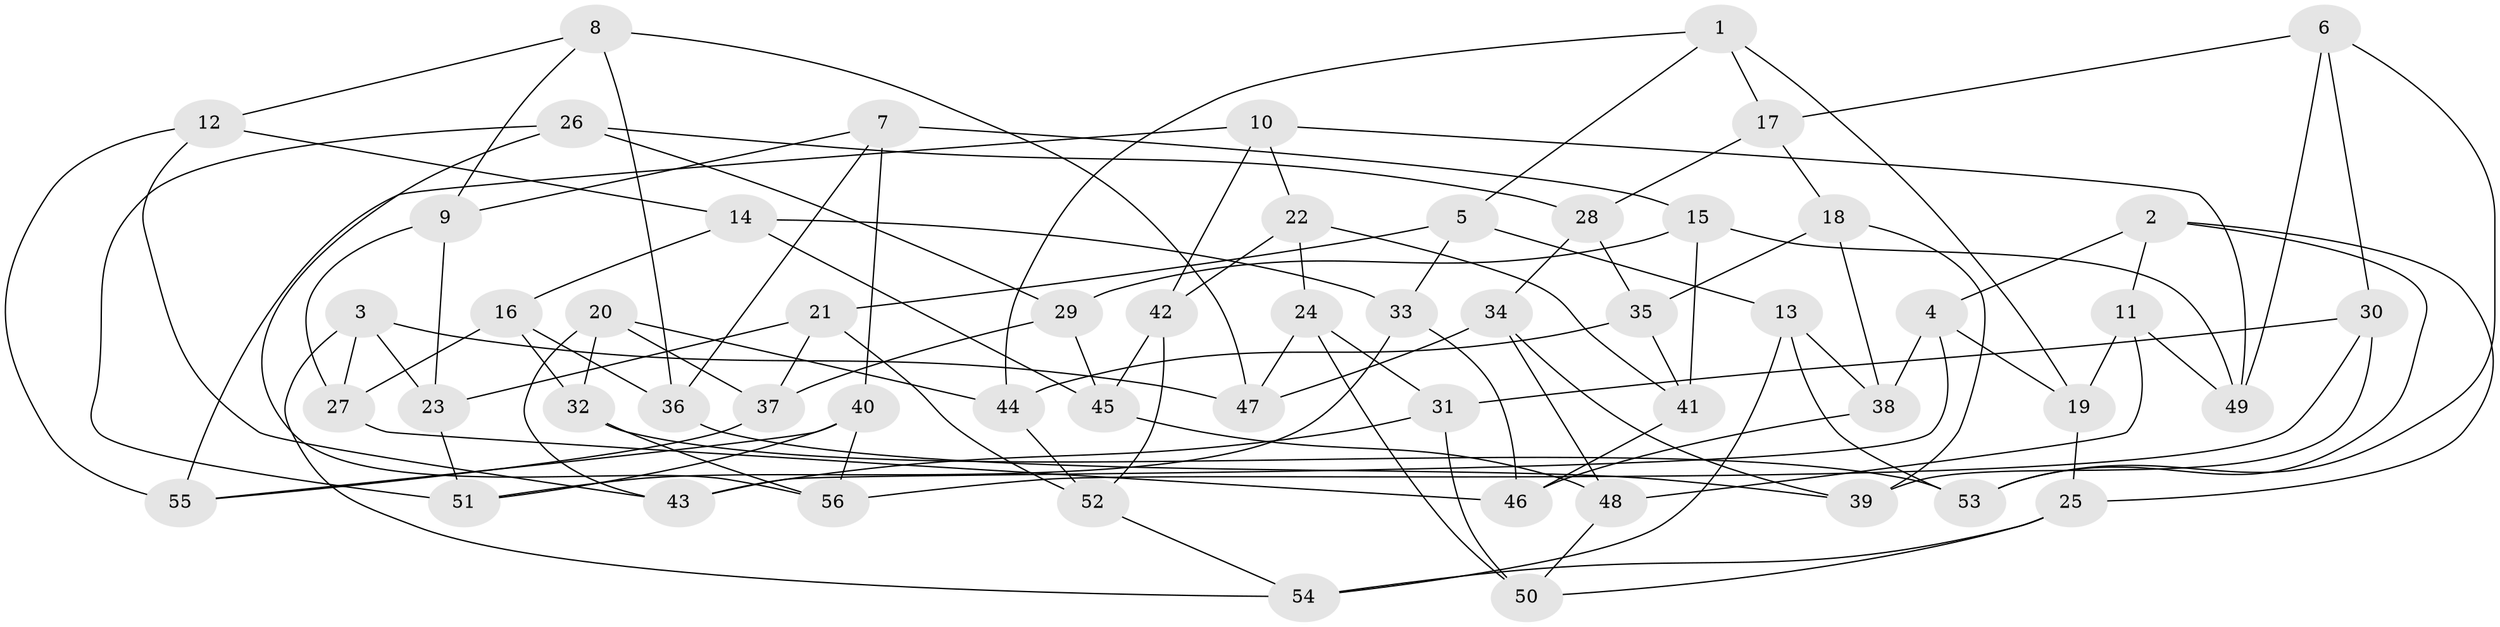 // coarse degree distribution, {10: 0.11764705882352941, 9: 0.058823529411764705, 5: 0.23529411764705882, 7: 0.17647058823529413, 6: 0.11764705882352941, 8: 0.11764705882352941, 2: 0.058823529411764705, 3: 0.11764705882352941}
// Generated by graph-tools (version 1.1) at 2025/53/03/04/25 22:53:52]
// undirected, 56 vertices, 112 edges
graph export_dot {
  node [color=gray90,style=filled];
  1;
  2;
  3;
  4;
  5;
  6;
  7;
  8;
  9;
  10;
  11;
  12;
  13;
  14;
  15;
  16;
  17;
  18;
  19;
  20;
  21;
  22;
  23;
  24;
  25;
  26;
  27;
  28;
  29;
  30;
  31;
  32;
  33;
  34;
  35;
  36;
  37;
  38;
  39;
  40;
  41;
  42;
  43;
  44;
  45;
  46;
  47;
  48;
  49;
  50;
  51;
  52;
  53;
  54;
  55;
  56;
  1 -- 5;
  1 -- 19;
  1 -- 17;
  1 -- 44;
  2 -- 4;
  2 -- 53;
  2 -- 25;
  2 -- 11;
  3 -- 54;
  3 -- 27;
  3 -- 47;
  3 -- 23;
  4 -- 38;
  4 -- 19;
  4 -- 43;
  5 -- 13;
  5 -- 21;
  5 -- 33;
  6 -- 49;
  6 -- 30;
  6 -- 53;
  6 -- 17;
  7 -- 9;
  7 -- 36;
  7 -- 40;
  7 -- 15;
  8 -- 47;
  8 -- 12;
  8 -- 9;
  8 -- 36;
  9 -- 27;
  9 -- 23;
  10 -- 42;
  10 -- 22;
  10 -- 49;
  10 -- 55;
  11 -- 19;
  11 -- 48;
  11 -- 49;
  12 -- 14;
  12 -- 43;
  12 -- 55;
  13 -- 38;
  13 -- 54;
  13 -- 53;
  14 -- 45;
  14 -- 33;
  14 -- 16;
  15 -- 41;
  15 -- 29;
  15 -- 49;
  16 -- 32;
  16 -- 36;
  16 -- 27;
  17 -- 28;
  17 -- 18;
  18 -- 39;
  18 -- 38;
  18 -- 35;
  19 -- 25;
  20 -- 44;
  20 -- 37;
  20 -- 43;
  20 -- 32;
  21 -- 52;
  21 -- 37;
  21 -- 23;
  22 -- 24;
  22 -- 41;
  22 -- 42;
  23 -- 51;
  24 -- 50;
  24 -- 31;
  24 -- 47;
  25 -- 50;
  25 -- 54;
  26 -- 29;
  26 -- 28;
  26 -- 56;
  26 -- 51;
  27 -- 46;
  28 -- 35;
  28 -- 34;
  29 -- 37;
  29 -- 45;
  30 -- 56;
  30 -- 31;
  30 -- 39;
  31 -- 43;
  31 -- 50;
  32 -- 56;
  32 -- 53;
  33 -- 51;
  33 -- 46;
  34 -- 47;
  34 -- 39;
  34 -- 48;
  35 -- 41;
  35 -- 44;
  36 -- 39;
  37 -- 55;
  38 -- 46;
  40 -- 56;
  40 -- 51;
  40 -- 55;
  41 -- 46;
  42 -- 45;
  42 -- 52;
  44 -- 52;
  45 -- 48;
  48 -- 50;
  52 -- 54;
}
